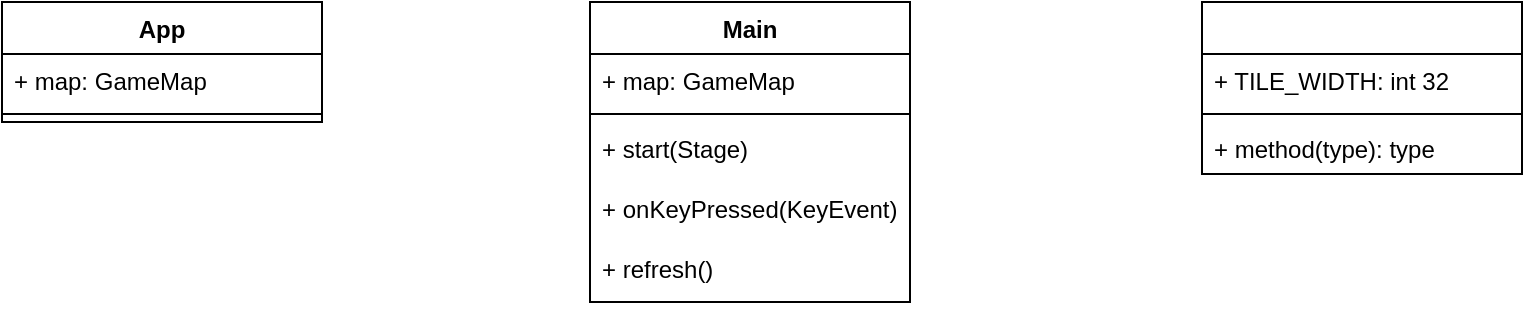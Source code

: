 <mxfile version="14.6.9" type="device"><diagram id="C5RBs43oDa-KdzZeNtuy" name="Page-1"><mxGraphModel dx="1426" dy="794" grid="1" gridSize="10" guides="1" tooltips="1" connect="1" arrows="1" fold="1" page="1" pageScale="1" pageWidth="827" pageHeight="1169" math="0" shadow="0"><root><mxCell id="WIyWlLk6GJQsqaUBKTNV-0"/><mxCell id="WIyWlLk6GJQsqaUBKTNV-1" parent="WIyWlLk6GJQsqaUBKTNV-0"/><mxCell id="nfFiS_Z69q3mX_sh_qH2-0" value="Main" style="swimlane;fontStyle=1;align=center;verticalAlign=top;childLayout=stackLayout;horizontal=1;startSize=26;horizontalStack=0;resizeParent=1;resizeParentMax=0;resizeLast=0;collapsible=1;marginBottom=0;" parent="WIyWlLk6GJQsqaUBKTNV-1" vertex="1"><mxGeometry x="334" y="40" width="160" height="150" as="geometry"/></mxCell><mxCell id="nfFiS_Z69q3mX_sh_qH2-1" value="+ map: GameMap" style="text;strokeColor=none;fillColor=none;align=left;verticalAlign=top;spacingLeft=4;spacingRight=4;overflow=hidden;rotatable=0;points=[[0,0.5],[1,0.5]];portConstraint=eastwest;" parent="nfFiS_Z69q3mX_sh_qH2-0" vertex="1"><mxGeometry y="26" width="160" height="26" as="geometry"/></mxCell><mxCell id="nfFiS_Z69q3mX_sh_qH2-2" value="" style="line;strokeWidth=1;fillColor=none;align=left;verticalAlign=middle;spacingTop=-1;spacingLeft=3;spacingRight=3;rotatable=0;labelPosition=right;points=[];portConstraint=eastwest;" parent="nfFiS_Z69q3mX_sh_qH2-0" vertex="1"><mxGeometry y="52" width="160" height="8" as="geometry"/></mxCell><mxCell id="nfFiS_Z69q3mX_sh_qH2-4" value="+ start(Stage)&#10;" style="text;strokeColor=none;fillColor=none;align=left;verticalAlign=top;spacingLeft=4;spacingRight=4;overflow=hidden;rotatable=0;points=[[0,0.5],[1,0.5]];portConstraint=eastwest;" parent="nfFiS_Z69q3mX_sh_qH2-0" vertex="1"><mxGeometry y="60" width="160" height="30" as="geometry"/></mxCell><mxCell id="nfFiS_Z69q3mX_sh_qH2-3" value="+ onKeyPressed(KeyEvent)&#10;" style="text;strokeColor=none;fillColor=none;align=left;verticalAlign=top;spacingLeft=4;spacingRight=4;overflow=hidden;rotatable=0;points=[[0,0.5],[1,0.5]];portConstraint=eastwest;" parent="nfFiS_Z69q3mX_sh_qH2-0" vertex="1"><mxGeometry y="90" width="160" height="30" as="geometry"/></mxCell><mxCell id="nfFiS_Z69q3mX_sh_qH2-5" value="+ refresh()&#10;" style="text;strokeColor=none;fillColor=none;align=left;verticalAlign=top;spacingLeft=4;spacingRight=4;overflow=hidden;rotatable=0;points=[[0,0.5],[1,0.5]];portConstraint=eastwest;" parent="nfFiS_Z69q3mX_sh_qH2-0" vertex="1"><mxGeometry y="120" width="160" height="30" as="geometry"/></mxCell><mxCell id="nfFiS_Z69q3mX_sh_qH2-6" value=" " style="swimlane;fontStyle=1;align=center;verticalAlign=top;childLayout=stackLayout;horizontal=1;startSize=26;horizontalStack=0;resizeParent=1;resizeParentMax=0;resizeLast=0;collapsible=1;marginBottom=0;" parent="WIyWlLk6GJQsqaUBKTNV-1" vertex="1"><mxGeometry x="640" y="40" width="160" height="86" as="geometry"/></mxCell><mxCell id="nfFiS_Z69q3mX_sh_qH2-7" value="+ TILE_WIDTH: int 32" style="text;strokeColor=none;fillColor=none;align=left;verticalAlign=top;spacingLeft=4;spacingRight=4;overflow=hidden;rotatable=0;points=[[0,0.5],[1,0.5]];portConstraint=eastwest;" parent="nfFiS_Z69q3mX_sh_qH2-6" vertex="1"><mxGeometry y="26" width="160" height="26" as="geometry"/></mxCell><mxCell id="nfFiS_Z69q3mX_sh_qH2-8" value="" style="line;strokeWidth=1;fillColor=none;align=left;verticalAlign=middle;spacingTop=-1;spacingLeft=3;spacingRight=3;rotatable=0;labelPosition=right;points=[];portConstraint=eastwest;" parent="nfFiS_Z69q3mX_sh_qH2-6" vertex="1"><mxGeometry y="52" width="160" height="8" as="geometry"/></mxCell><mxCell id="nfFiS_Z69q3mX_sh_qH2-9" value="+ method(type): type" style="text;strokeColor=none;fillColor=none;align=left;verticalAlign=top;spacingLeft=4;spacingRight=4;overflow=hidden;rotatable=0;points=[[0,0.5],[1,0.5]];portConstraint=eastwest;" parent="nfFiS_Z69q3mX_sh_qH2-6" vertex="1"><mxGeometry y="60" width="160" height="26" as="geometry"/></mxCell><mxCell id="nfFiS_Z69q3mX_sh_qH2-10" value="App" style="swimlane;fontStyle=1;align=center;verticalAlign=top;childLayout=stackLayout;horizontal=1;startSize=26;horizontalStack=0;resizeParent=1;resizeParentMax=0;resizeLast=0;collapsible=1;marginBottom=0;" parent="WIyWlLk6GJQsqaUBKTNV-1" vertex="1"><mxGeometry x="40" y="40" width="160" height="60" as="geometry"/></mxCell><mxCell id="nfFiS_Z69q3mX_sh_qH2-11" value="+ map: GameMap" style="text;strokeColor=none;fillColor=none;align=left;verticalAlign=top;spacingLeft=4;spacingRight=4;overflow=hidden;rotatable=0;points=[[0,0.5],[1,0.5]];portConstraint=eastwest;" parent="nfFiS_Z69q3mX_sh_qH2-10" vertex="1"><mxGeometry y="26" width="160" height="26" as="geometry"/></mxCell><mxCell id="nfFiS_Z69q3mX_sh_qH2-12" value="" style="line;strokeWidth=1;fillColor=none;align=left;verticalAlign=middle;spacingTop=-1;spacingLeft=3;spacingRight=3;rotatable=0;labelPosition=right;points=[];portConstraint=eastwest;" parent="nfFiS_Z69q3mX_sh_qH2-10" vertex="1"><mxGeometry y="52" width="160" height="8" as="geometry"/></mxCell></root></mxGraphModel></diagram></mxfile>